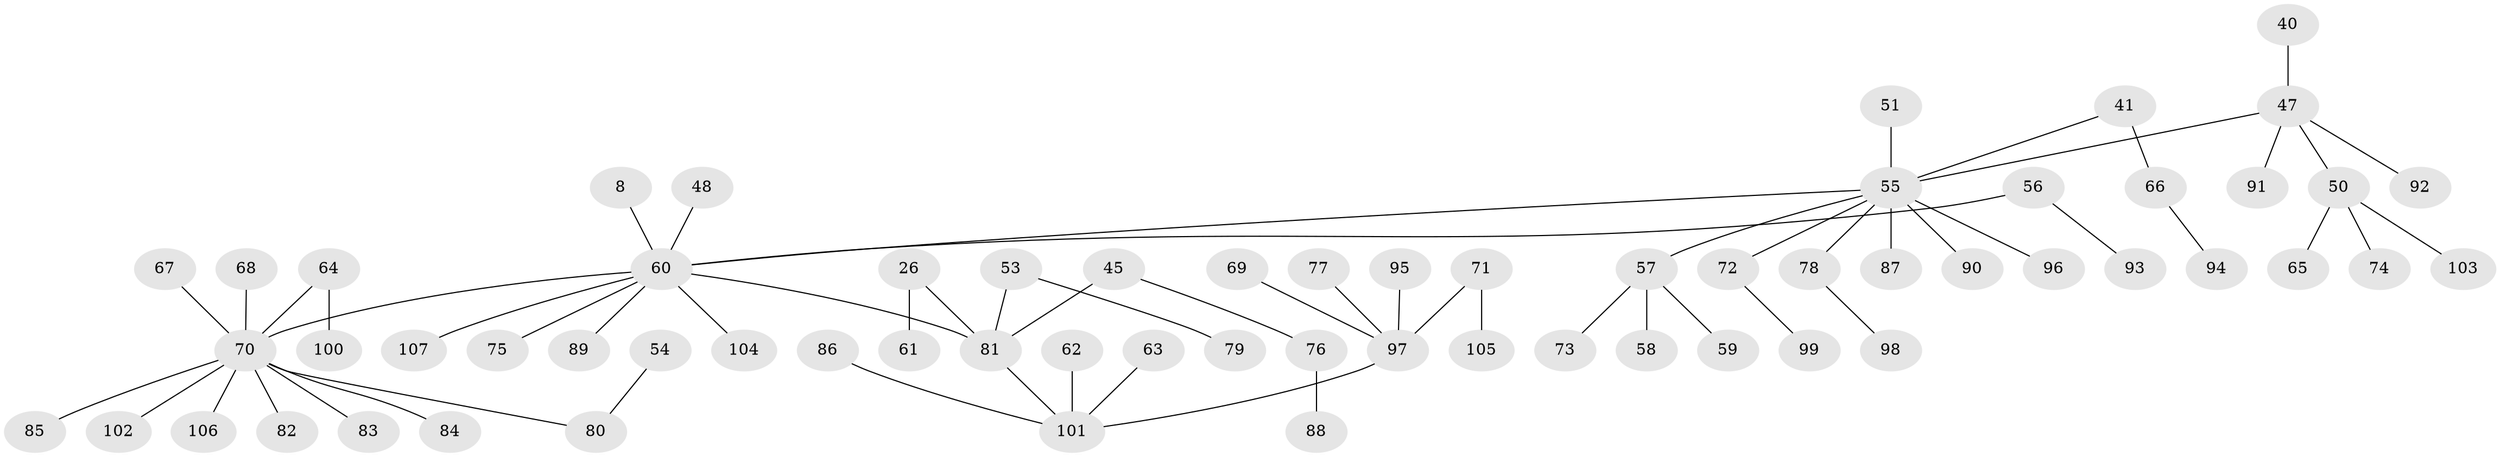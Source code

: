 // original degree distribution, {5: 0.04672897196261682, 7: 0.009345794392523364, 3: 0.1308411214953271, 2: 0.27102803738317754, 1: 0.48598130841121495, 4: 0.037383177570093455, 6: 0.018691588785046728}
// Generated by graph-tools (version 1.1) at 2025/56/03/04/25 21:56:53]
// undirected, 64 vertices, 63 edges
graph export_dot {
graph [start="1"]
  node [color=gray90,style=filled];
  8;
  26;
  40;
  41;
  45;
  47 [super="+34"];
  48;
  50;
  51;
  53;
  54;
  55 [super="+44"];
  56 [super="+35"];
  57 [super="+46"];
  58;
  59;
  60 [super="+39+1"];
  61;
  62;
  63;
  64;
  65;
  66;
  67;
  68;
  69;
  70 [super="+17+49+12+42"];
  71;
  72 [super="+32"];
  73;
  74;
  75;
  76;
  77;
  78;
  79;
  80 [super="+33"];
  81 [super="+4+43+19"];
  82;
  83;
  84;
  85;
  86;
  87;
  88;
  89;
  90;
  91;
  92;
  93;
  94;
  95;
  96;
  97 [super="+37+52"];
  98;
  99;
  100;
  101 [super="+29+31"];
  102;
  103;
  104;
  105;
  106;
  107;
  8 -- 60;
  26 -- 61;
  26 -- 81;
  40 -- 47;
  41 -- 66;
  41 -- 55;
  45 -- 76;
  45 -- 81;
  47 -- 92;
  47 -- 50;
  47 -- 91;
  47 -- 55;
  48 -- 60;
  50 -- 65;
  50 -- 74;
  50 -- 103;
  51 -- 55;
  53 -- 79;
  53 -- 81;
  54 -- 80;
  55 -- 78;
  55 -- 96;
  55 -- 72;
  55 -- 87;
  55 -- 57;
  55 -- 90;
  55 -- 60;
  56 -- 60;
  56 -- 93;
  57 -- 58;
  57 -- 59;
  57 -- 73;
  60 -- 89;
  60 -- 104;
  60 -- 75;
  60 -- 107;
  60 -- 81;
  60 -- 70;
  62 -- 101;
  63 -- 101;
  64 -- 100;
  64 -- 70;
  66 -- 94;
  67 -- 70;
  68 -- 70;
  69 -- 97;
  70 -- 106;
  70 -- 85;
  70 -- 80;
  70 -- 102;
  70 -- 83;
  70 -- 84;
  70 -- 82;
  71 -- 105;
  71 -- 97;
  72 -- 99;
  76 -- 88;
  77 -- 97;
  78 -- 98;
  81 -- 101;
  86 -- 101;
  95 -- 97;
  97 -- 101;
}
